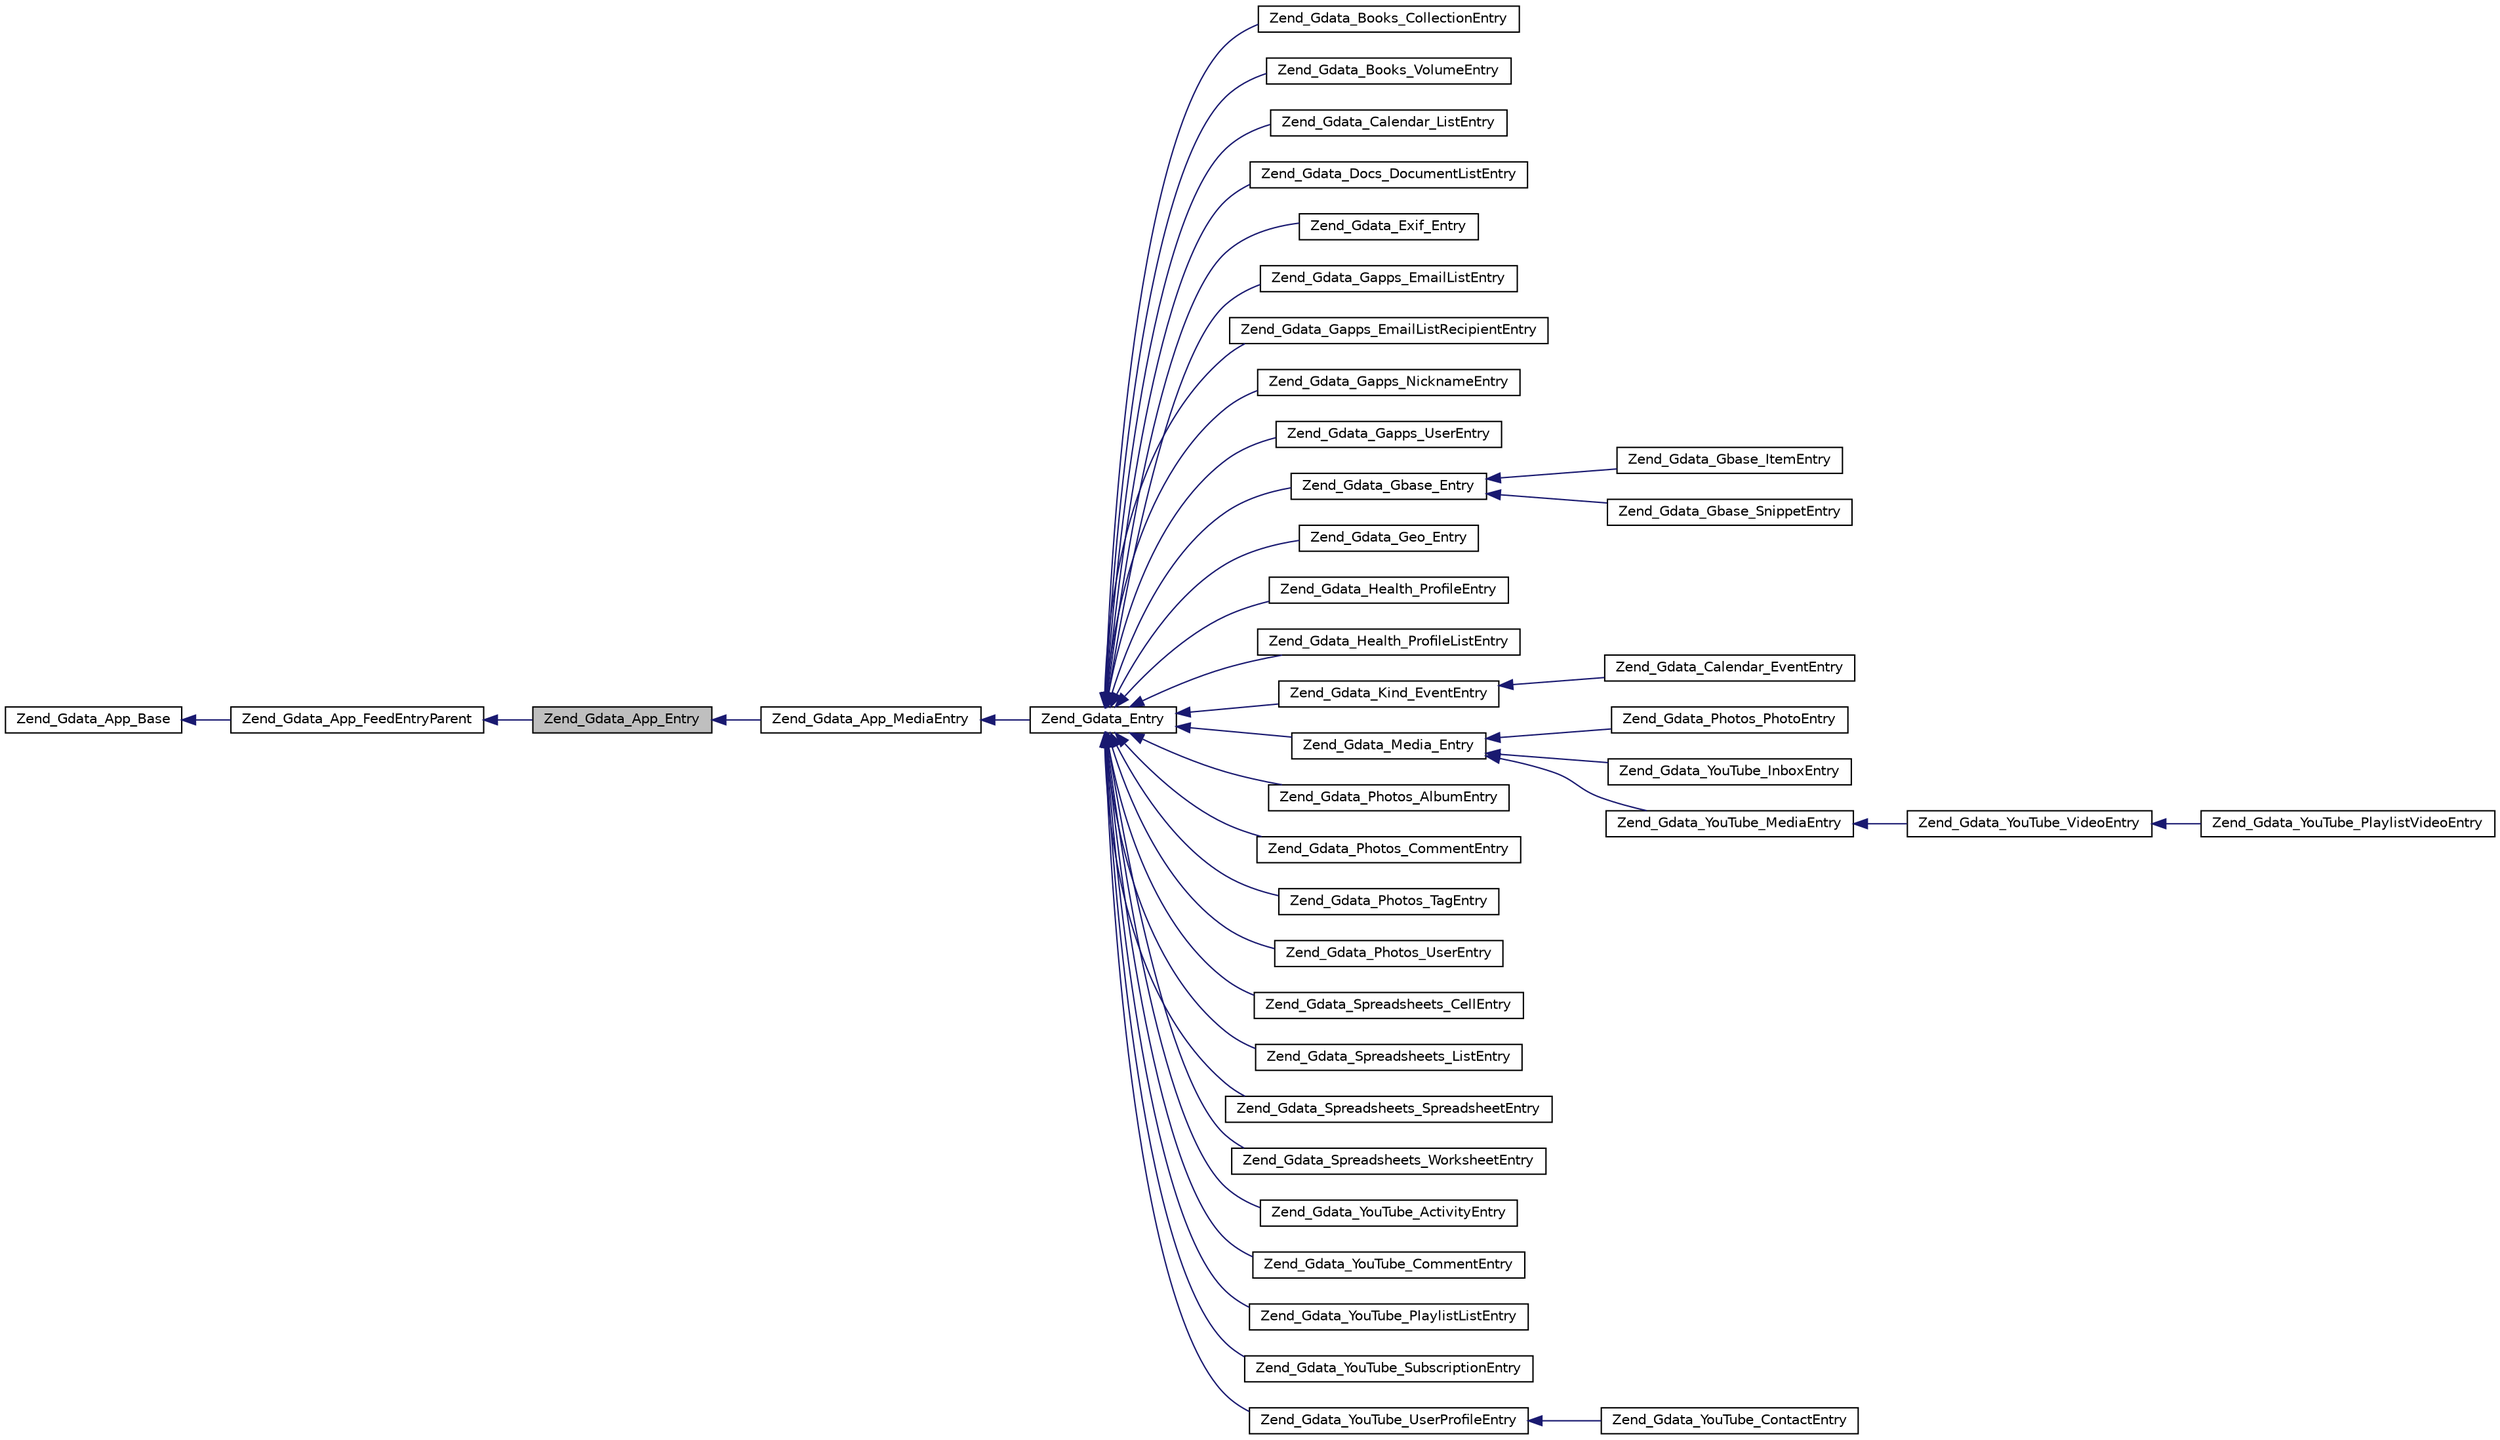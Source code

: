 digraph G
{
  edge [fontname="Helvetica",fontsize="10",labelfontname="Helvetica",labelfontsize="10"];
  node [fontname="Helvetica",fontsize="10",shape=record];
  rankdir="LR";
  Node1 [label="Zend_Gdata_App_Entry",height=0.2,width=0.4,color="black", fillcolor="grey75", style="filled" fontcolor="black"];
  Node2 -> Node1 [dir="back",color="midnightblue",fontsize="10",style="solid",fontname="Helvetica"];
  Node2 [label="Zend_Gdata_App_FeedEntryParent",height=0.2,width=0.4,color="black", fillcolor="white", style="filled",URL="$class_zend___gdata___app___feed_entry_parent.html"];
  Node3 -> Node2 [dir="back",color="midnightblue",fontsize="10",style="solid",fontname="Helvetica"];
  Node3 [label="Zend_Gdata_App_Base",height=0.2,width=0.4,color="black", fillcolor="white", style="filled",URL="$class_zend___gdata___app___base.html"];
  Node1 -> Node4 [dir="back",color="midnightblue",fontsize="10",style="solid",fontname="Helvetica"];
  Node4 [label="Zend_Gdata_App_MediaEntry",height=0.2,width=0.4,color="black", fillcolor="white", style="filled",URL="$class_zend___gdata___app___media_entry.html"];
  Node4 -> Node5 [dir="back",color="midnightblue",fontsize="10",style="solid",fontname="Helvetica"];
  Node5 [label="Zend_Gdata_Entry",height=0.2,width=0.4,color="black", fillcolor="white", style="filled",URL="$class_zend___gdata___entry.html"];
  Node5 -> Node6 [dir="back",color="midnightblue",fontsize="10",style="solid",fontname="Helvetica"];
  Node6 [label="Zend_Gdata_Books_CollectionEntry",height=0.2,width=0.4,color="black", fillcolor="white", style="filled",URL="$class_zend___gdata___books___collection_entry.html"];
  Node5 -> Node7 [dir="back",color="midnightblue",fontsize="10",style="solid",fontname="Helvetica"];
  Node7 [label="Zend_Gdata_Books_VolumeEntry",height=0.2,width=0.4,color="black", fillcolor="white", style="filled",URL="$class_zend___gdata___books___volume_entry.html"];
  Node5 -> Node8 [dir="back",color="midnightblue",fontsize="10",style="solid",fontname="Helvetica"];
  Node8 [label="Zend_Gdata_Calendar_ListEntry",height=0.2,width=0.4,color="black", fillcolor="white", style="filled",URL="$class_zend___gdata___calendar___list_entry.html"];
  Node5 -> Node9 [dir="back",color="midnightblue",fontsize="10",style="solid",fontname="Helvetica"];
  Node9 [label="Zend_Gdata_Docs_DocumentListEntry",height=0.2,width=0.4,color="black", fillcolor="white", style="filled",URL="$class_zend___gdata___docs___document_list_entry.html"];
  Node5 -> Node10 [dir="back",color="midnightblue",fontsize="10",style="solid",fontname="Helvetica"];
  Node10 [label="Zend_Gdata_Exif_Entry",height=0.2,width=0.4,color="black", fillcolor="white", style="filled",URL="$class_zend___gdata___exif___entry.html"];
  Node5 -> Node11 [dir="back",color="midnightblue",fontsize="10",style="solid",fontname="Helvetica"];
  Node11 [label="Zend_Gdata_Gapps_EmailListEntry",height=0.2,width=0.4,color="black", fillcolor="white", style="filled",URL="$class_zend___gdata___gapps___email_list_entry.html"];
  Node5 -> Node12 [dir="back",color="midnightblue",fontsize="10",style="solid",fontname="Helvetica"];
  Node12 [label="Zend_Gdata_Gapps_EmailListRecipientEntry",height=0.2,width=0.4,color="black", fillcolor="white", style="filled",URL="$class_zend___gdata___gapps___email_list_recipient_entry.html"];
  Node5 -> Node13 [dir="back",color="midnightblue",fontsize="10",style="solid",fontname="Helvetica"];
  Node13 [label="Zend_Gdata_Gapps_NicknameEntry",height=0.2,width=0.4,color="black", fillcolor="white", style="filled",URL="$class_zend___gdata___gapps___nickname_entry.html"];
  Node5 -> Node14 [dir="back",color="midnightblue",fontsize="10",style="solid",fontname="Helvetica"];
  Node14 [label="Zend_Gdata_Gapps_UserEntry",height=0.2,width=0.4,color="black", fillcolor="white", style="filled",URL="$class_zend___gdata___gapps___user_entry.html"];
  Node5 -> Node15 [dir="back",color="midnightblue",fontsize="10",style="solid",fontname="Helvetica"];
  Node15 [label="Zend_Gdata_Gbase_Entry",height=0.2,width=0.4,color="black", fillcolor="white", style="filled",URL="$class_zend___gdata___gbase___entry.html"];
  Node15 -> Node16 [dir="back",color="midnightblue",fontsize="10",style="solid",fontname="Helvetica"];
  Node16 [label="Zend_Gdata_Gbase_ItemEntry",height=0.2,width=0.4,color="black", fillcolor="white", style="filled",URL="$class_zend___gdata___gbase___item_entry.html"];
  Node15 -> Node17 [dir="back",color="midnightblue",fontsize="10",style="solid",fontname="Helvetica"];
  Node17 [label="Zend_Gdata_Gbase_SnippetEntry",height=0.2,width=0.4,color="black", fillcolor="white", style="filled",URL="$class_zend___gdata___gbase___snippet_entry.html"];
  Node5 -> Node18 [dir="back",color="midnightblue",fontsize="10",style="solid",fontname="Helvetica"];
  Node18 [label="Zend_Gdata_Geo_Entry",height=0.2,width=0.4,color="black", fillcolor="white", style="filled",URL="$class_zend___gdata___geo___entry.html"];
  Node5 -> Node19 [dir="back",color="midnightblue",fontsize="10",style="solid",fontname="Helvetica"];
  Node19 [label="Zend_Gdata_Health_ProfileEntry",height=0.2,width=0.4,color="black", fillcolor="white", style="filled",URL="$class_zend___gdata___health___profile_entry.html"];
  Node5 -> Node20 [dir="back",color="midnightblue",fontsize="10",style="solid",fontname="Helvetica"];
  Node20 [label="Zend_Gdata_Health_ProfileListEntry",height=0.2,width=0.4,color="black", fillcolor="white", style="filled",URL="$class_zend___gdata___health___profile_list_entry.html"];
  Node5 -> Node21 [dir="back",color="midnightblue",fontsize="10",style="solid",fontname="Helvetica"];
  Node21 [label="Zend_Gdata_Kind_EventEntry",height=0.2,width=0.4,color="black", fillcolor="white", style="filled",URL="$class_zend___gdata___kind___event_entry.html"];
  Node21 -> Node22 [dir="back",color="midnightblue",fontsize="10",style="solid",fontname="Helvetica"];
  Node22 [label="Zend_Gdata_Calendar_EventEntry",height=0.2,width=0.4,color="black", fillcolor="white", style="filled",URL="$class_zend___gdata___calendar___event_entry.html"];
  Node5 -> Node23 [dir="back",color="midnightblue",fontsize="10",style="solid",fontname="Helvetica"];
  Node23 [label="Zend_Gdata_Media_Entry",height=0.2,width=0.4,color="black", fillcolor="white", style="filled",URL="$class_zend___gdata___media___entry.html"];
  Node23 -> Node24 [dir="back",color="midnightblue",fontsize="10",style="solid",fontname="Helvetica"];
  Node24 [label="Zend_Gdata_Photos_PhotoEntry",height=0.2,width=0.4,color="black", fillcolor="white", style="filled",URL="$class_zend___gdata___photos___photo_entry.html"];
  Node23 -> Node25 [dir="back",color="midnightblue",fontsize="10",style="solid",fontname="Helvetica"];
  Node25 [label="Zend_Gdata_YouTube_InboxEntry",height=0.2,width=0.4,color="black", fillcolor="white", style="filled",URL="$class_zend___gdata___you_tube___inbox_entry.html"];
  Node23 -> Node26 [dir="back",color="midnightblue",fontsize="10",style="solid",fontname="Helvetica"];
  Node26 [label="Zend_Gdata_YouTube_MediaEntry",height=0.2,width=0.4,color="black", fillcolor="white", style="filled",URL="$class_zend___gdata___you_tube___media_entry.html"];
  Node26 -> Node27 [dir="back",color="midnightblue",fontsize="10",style="solid",fontname="Helvetica"];
  Node27 [label="Zend_Gdata_YouTube_VideoEntry",height=0.2,width=0.4,color="black", fillcolor="white", style="filled",URL="$class_zend___gdata___you_tube___video_entry.html"];
  Node27 -> Node28 [dir="back",color="midnightblue",fontsize="10",style="solid",fontname="Helvetica"];
  Node28 [label="Zend_Gdata_YouTube_PlaylistVideoEntry",height=0.2,width=0.4,color="black", fillcolor="white", style="filled",URL="$class_zend___gdata___you_tube___playlist_video_entry.html"];
  Node5 -> Node29 [dir="back",color="midnightblue",fontsize="10",style="solid",fontname="Helvetica"];
  Node29 [label="Zend_Gdata_Photos_AlbumEntry",height=0.2,width=0.4,color="black", fillcolor="white", style="filled",URL="$class_zend___gdata___photos___album_entry.html"];
  Node5 -> Node30 [dir="back",color="midnightblue",fontsize="10",style="solid",fontname="Helvetica"];
  Node30 [label="Zend_Gdata_Photos_CommentEntry",height=0.2,width=0.4,color="black", fillcolor="white", style="filled",URL="$class_zend___gdata___photos___comment_entry.html"];
  Node5 -> Node31 [dir="back",color="midnightblue",fontsize="10",style="solid",fontname="Helvetica"];
  Node31 [label="Zend_Gdata_Photos_TagEntry",height=0.2,width=0.4,color="black", fillcolor="white", style="filled",URL="$class_zend___gdata___photos___tag_entry.html"];
  Node5 -> Node32 [dir="back",color="midnightblue",fontsize="10",style="solid",fontname="Helvetica"];
  Node32 [label="Zend_Gdata_Photos_UserEntry",height=0.2,width=0.4,color="black", fillcolor="white", style="filled",URL="$class_zend___gdata___photos___user_entry.html"];
  Node5 -> Node33 [dir="back",color="midnightblue",fontsize="10",style="solid",fontname="Helvetica"];
  Node33 [label="Zend_Gdata_Spreadsheets_CellEntry",height=0.2,width=0.4,color="black", fillcolor="white", style="filled",URL="$class_zend___gdata___spreadsheets___cell_entry.html"];
  Node5 -> Node34 [dir="back",color="midnightblue",fontsize="10",style="solid",fontname="Helvetica"];
  Node34 [label="Zend_Gdata_Spreadsheets_ListEntry",height=0.2,width=0.4,color="black", fillcolor="white", style="filled",URL="$class_zend___gdata___spreadsheets___list_entry.html"];
  Node5 -> Node35 [dir="back",color="midnightblue",fontsize="10",style="solid",fontname="Helvetica"];
  Node35 [label="Zend_Gdata_Spreadsheets_SpreadsheetEntry",height=0.2,width=0.4,color="black", fillcolor="white", style="filled",URL="$class_zend___gdata___spreadsheets___spreadsheet_entry.html"];
  Node5 -> Node36 [dir="back",color="midnightblue",fontsize="10",style="solid",fontname="Helvetica"];
  Node36 [label="Zend_Gdata_Spreadsheets_WorksheetEntry",height=0.2,width=0.4,color="black", fillcolor="white", style="filled",URL="$class_zend___gdata___spreadsheets___worksheet_entry.html"];
  Node5 -> Node37 [dir="back",color="midnightblue",fontsize="10",style="solid",fontname="Helvetica"];
  Node37 [label="Zend_Gdata_YouTube_ActivityEntry",height=0.2,width=0.4,color="black", fillcolor="white", style="filled",URL="$class_zend___gdata___you_tube___activity_entry.html"];
  Node5 -> Node38 [dir="back",color="midnightblue",fontsize="10",style="solid",fontname="Helvetica"];
  Node38 [label="Zend_Gdata_YouTube_CommentEntry",height=0.2,width=0.4,color="black", fillcolor="white", style="filled",URL="$class_zend___gdata___you_tube___comment_entry.html"];
  Node5 -> Node39 [dir="back",color="midnightblue",fontsize="10",style="solid",fontname="Helvetica"];
  Node39 [label="Zend_Gdata_YouTube_PlaylistListEntry",height=0.2,width=0.4,color="black", fillcolor="white", style="filled",URL="$class_zend___gdata___you_tube___playlist_list_entry.html"];
  Node5 -> Node40 [dir="back",color="midnightblue",fontsize="10",style="solid",fontname="Helvetica"];
  Node40 [label="Zend_Gdata_YouTube_SubscriptionEntry",height=0.2,width=0.4,color="black", fillcolor="white", style="filled",URL="$class_zend___gdata___you_tube___subscription_entry.html"];
  Node5 -> Node41 [dir="back",color="midnightblue",fontsize="10",style="solid",fontname="Helvetica"];
  Node41 [label="Zend_Gdata_YouTube_UserProfileEntry",height=0.2,width=0.4,color="black", fillcolor="white", style="filled",URL="$class_zend___gdata___you_tube___user_profile_entry.html"];
  Node41 -> Node42 [dir="back",color="midnightblue",fontsize="10",style="solid",fontname="Helvetica"];
  Node42 [label="Zend_Gdata_YouTube_ContactEntry",height=0.2,width=0.4,color="black", fillcolor="white", style="filled",URL="$class_zend___gdata___you_tube___contact_entry.html"];
}
